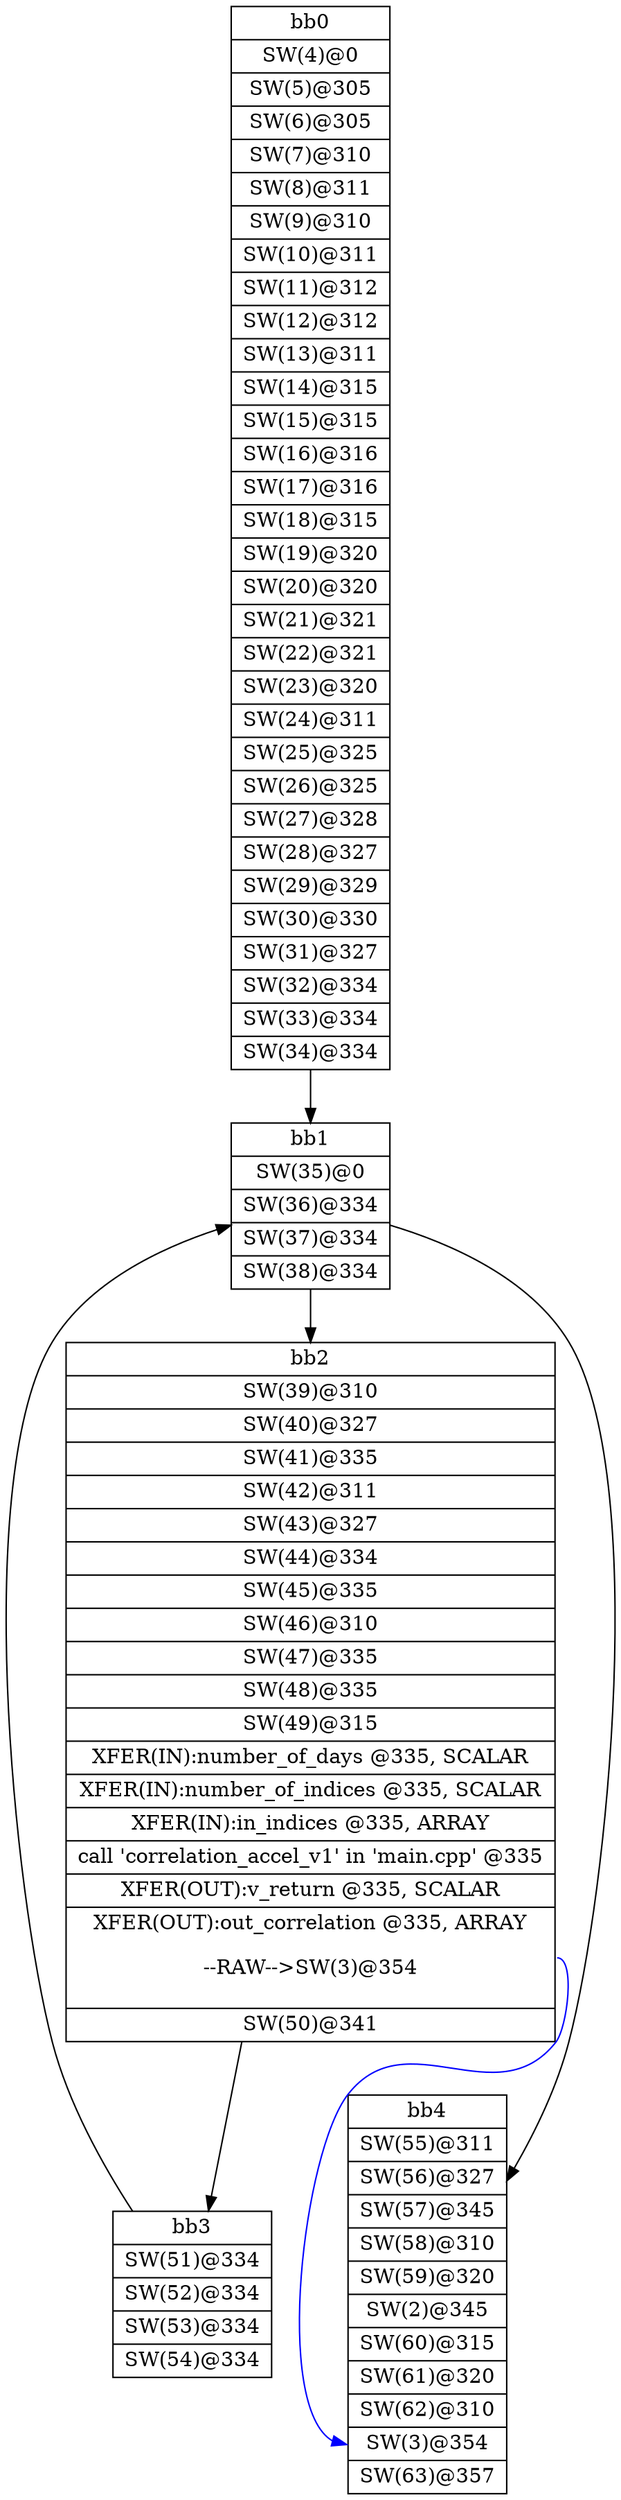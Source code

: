 digraph CDFG {
node [shape=record];
bb0 [shape=record, label = "{bb0|<x0x3116de0>SW(4)@0\n|<x0x3116e90>SW(5)@305\n|<x0x3116fc0>SW(6)@305\n|<x0x31170f0>SW(7)@310\n|<x0x3117220>SW(8)@311\n|<x0x31183d0>SW(9)@310\n|<x0x3118500>SW(10)@311\n|<x0x3118630>SW(11)@312\n|<x0x3118770>SW(12)@312\n|<x0x3118870>SW(13)@311\n|<x0x31189a0>SW(14)@315\n|<x0x3118ad0>SW(15)@315\n|<x0x3118c00>SW(16)@316\n|<x0x3118d40>SW(17)@316\n|<x0x3118e40>SW(18)@315\n|<x0x3118f70>SW(19)@320\n|<x0x31190a0>SW(20)@320\n|<x0x31191d0>SW(21)@321\n|<x0x3119310>SW(22)@321\n|<x0x3119410>SW(23)@320\n|<x0x3119540>SW(24)@311\n|<x0x3119670>SW(25)@325\n|<x0x3119770>SW(26)@325\n|<x0x3119890>SW(27)@328\n|<x0x31199d0>SW(28)@327\n|<x0x3119b10>SW(29)@329\n|<x0x3119c70>SW(30)@330\n|<x0x3119db0>SW(31)@327\n|<x0x3119ef0>SW(32)@334\n|<x0x311a000>SW(33)@334\n|<x0x311a130>SW(34)@334\n}"];
bb1 [shape=record, label = "{bb1|<x0x30d5280>SW(35)@0\n|<x0x30d5340>SW(36)@334\n|<x0x30d5470>SW(37)@334\n|<x0x30d5580>SW(38)@334\n}"];
bb2 [shape=record, label = "{bb2|<x0x30d5220>SW(39)@310\n|<x0x30d5800>SW(40)@327\n|<x0x30d5940>SW(41)@335\n|<x0x30d5a50>SW(42)@311\n|<x0x30d5b80>SW(43)@327\n|<x0x30d5cc0>SW(44)@334\n|<x0x30d5df0>SW(45)@335\n|<x0x30d5f00>SW(46)@310\n|<x0x30d6030>SW(47)@335\n|<x0x30d6130>SW(48)@335\n|<x0x30d6240>SW(49)@315\n|<x0x311a1e0>XFER(IN):number_of_days @335, SCALAR\n|<x0x311a260>XFER(IN):number_of_indices @335, SCALAR\n|<x0x311a2e0>XFER(IN):in_indices @335, ARRAY\n|<x0x30d16b0>call 'correlation_accel_v1' in 'main.cpp' @335\n|<x0x311a3e0>XFER(OUT):v_return @335, SCALAR\n|<x0x311a360>XFER(OUT):out_correlation @335, ARRAY\n\n--RAW--\>SW(3)@354\n\n|<x0x30d6370>SW(50)@341\n}"];
bb3 [shape=record, label = "{bb3|<x0x30d6420>SW(51)@334\n|<x0x30d6550>SW(52)@334\n|<x0x30d6660>SW(53)@334\n|<x0x30d6790>SW(54)@334\n}"];
bb4 [shape=record, label = "{bb4|<x0x30d5680>SW(55)@311\n|<x0x30d6a10>SW(56)@327\n|<x0x30d6b50>SW(57)@345\n|<x0x30d6c60>SW(58)@310\n|<x0x30d6d90>SW(59)@320\n|<x0x30d21d0>SW(2)@345\n|<x0x30d6ec0>SW(60)@315\n|<x0x30d6ff0>SW(61)@320\n|<x0x30d7120>SW(62)@310\n|<x0x30d4f80>SW(3)@354\n|<x0x30d7180>SW(63)@357\n}"];
bb0 -> bb1
bb1 -> bb2
bb1 -> bb4
bb2 -> bb3
bb3 -> bb1
bb2:x0x311a360 -> bb4:x0x30d4f80[color=blue]
}
